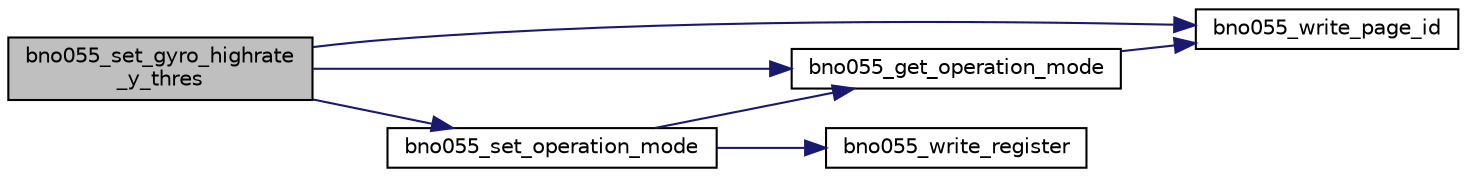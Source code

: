 digraph "bno055_set_gyro_highrate_y_thres"
{
  edge [fontname="Helvetica",fontsize="10",labelfontname="Helvetica",labelfontsize="10"];
  node [fontname="Helvetica",fontsize="10",shape=record];
  rankdir="LR";
  Node1 [label="bno055_set_gyro_highrate\l_y_thres",height=0.2,width=0.4,color="black", fillcolor="grey75", style="filled", fontcolor="black"];
  Node1 -> Node2 [color="midnightblue",fontsize="10",style="solid",fontname="Helvetica"];
  Node2 [label="bno055_get_operation_mode",height=0.2,width=0.4,color="black", fillcolor="white", style="filled",URL="$bno055_8h.html#a610cc17a4638c57f2cc4352280ca418b",tooltip="This API used to read the operation mode from register from 0x3D bit 0 to 3. "];
  Node2 -> Node3 [color="midnightblue",fontsize="10",style="solid",fontname="Helvetica"];
  Node3 [label="bno055_write_page_id",height=0.2,width=0.4,color="black", fillcolor="white", style="filled",URL="$bno055_8h.html#aba65b8682ba0645b5b9ab0ea64eb4c7e",tooltip="This API used to write the page id register 0x07. "];
  Node1 -> Node4 [color="midnightblue",fontsize="10",style="solid",fontname="Helvetica"];
  Node4 [label="bno055_set_operation_mode",height=0.2,width=0.4,color="black", fillcolor="white", style="filled",URL="$bno055_8h.html#a42db870e00f008575aa5dbafa60bf927",tooltip="This API used to write the operation mode from register from 0x3D bit 0 to 3. "];
  Node4 -> Node2 [color="midnightblue",fontsize="10",style="solid",fontname="Helvetica"];
  Node4 -> Node5 [color="midnightblue",fontsize="10",style="solid",fontname="Helvetica"];
  Node5 [label="bno055_write_register",height=0.2,width=0.4,color="black", fillcolor="white", style="filled",URL="$bno055_8h.html#adbdf24752c36e42a7c957dfc32c8a6e3",tooltip="This API gives data to the given register and the data is written in the corresponding register addre..."];
  Node1 -> Node3 [color="midnightblue",fontsize="10",style="solid",fontname="Helvetica"];
}
